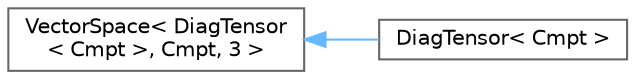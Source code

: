digraph "Graphical Class Hierarchy"
{
 // LATEX_PDF_SIZE
  bgcolor="transparent";
  edge [fontname=Helvetica,fontsize=10,labelfontname=Helvetica,labelfontsize=10];
  node [fontname=Helvetica,fontsize=10,shape=box,height=0.2,width=0.4];
  rankdir="LR";
  Node0 [id="Node000000",label="VectorSpace\< DiagTensor\l\< Cmpt \>, Cmpt, 3 \>",height=0.2,width=0.4,color="grey40", fillcolor="white", style="filled",URL="$classFoam_1_1VectorSpace.html",tooltip=" "];
  Node0 -> Node1 [id="edge5637_Node000000_Node000001",dir="back",color="steelblue1",style="solid",tooltip=" "];
  Node1 [id="Node000001",label="DiagTensor\< Cmpt \>",height=0.2,width=0.4,color="grey40", fillcolor="white", style="filled",URL="$classFoam_1_1DiagTensor.html",tooltip="A templated (3 x 3) diagonal tensor of objects of <T>, effectively containing 3 elements,..."];
}
